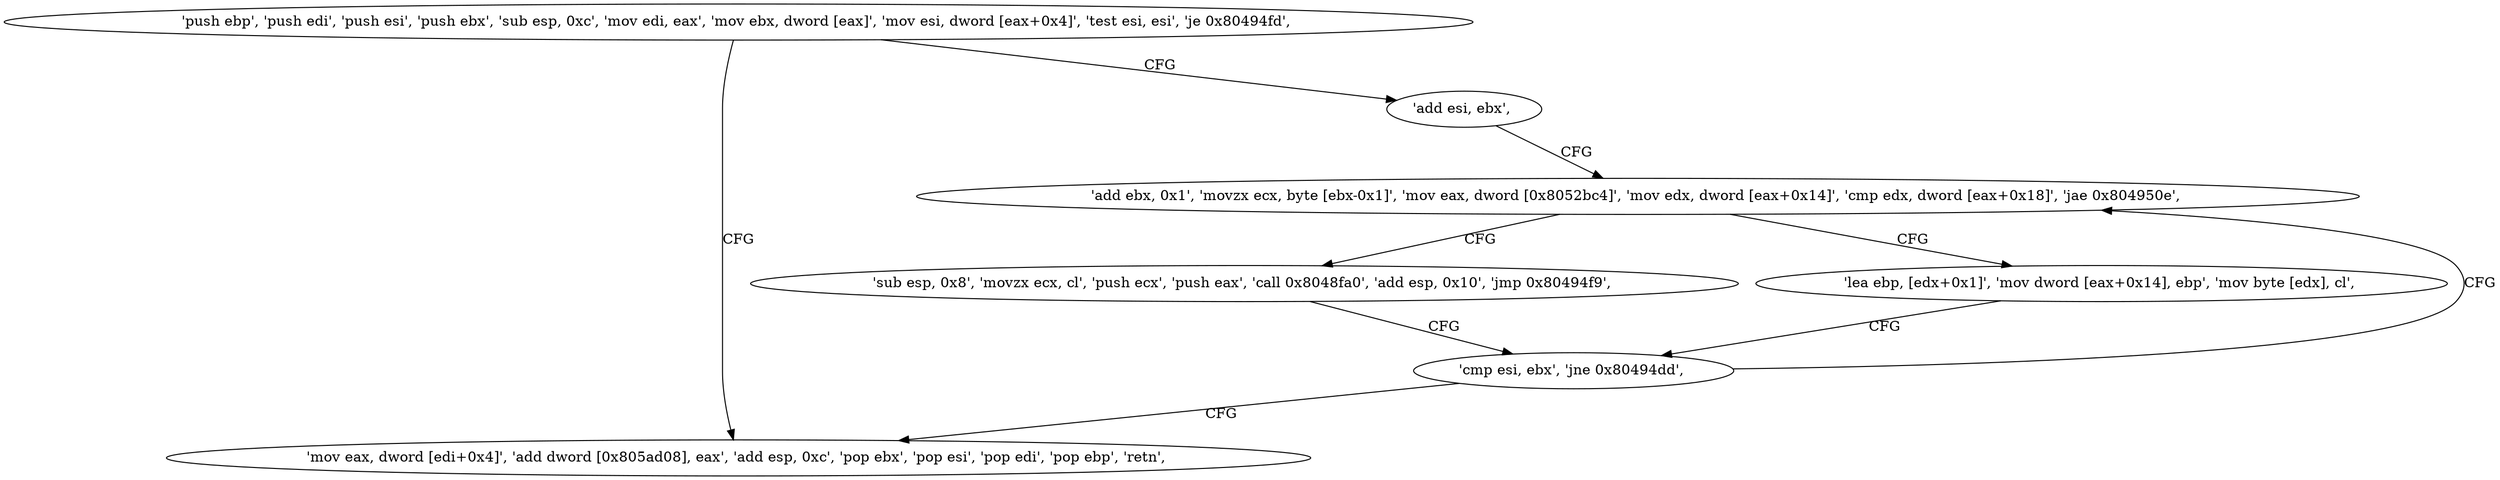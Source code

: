 digraph "func" {
"134517961" [label = "'push ebp', 'push edi', 'push esi', 'push ebx', 'sub esp, 0xc', 'mov edi, eax', 'mov ebx, dword [eax]', 'mov esi, dword [eax+0x4]', 'test esi, esi', 'je 0x80494fd', " ]
"134518013" [label = "'mov eax, dword [edi+0x4]', 'add dword [0x805ad08], eax', 'add esp, 0xc', 'pop ebx', 'pop esi', 'pop edi', 'pop ebp', 'retn', " ]
"134517979" [label = "'add esi, ebx', " ]
"134517981" [label = "'add ebx, 0x1', 'movzx ecx, byte [ebx-0x1]', 'mov eax, dword [0x8052bc4]', 'mov edx, dword [eax+0x14]', 'cmp edx, dword [eax+0x18]', 'jae 0x804950e', " ]
"134518030" [label = "'sub esp, 0x8', 'movzx ecx, cl', 'push ecx', 'push eax', 'call 0x8048fa0', 'add esp, 0x10', 'jmp 0x80494f9', " ]
"134518009" [label = "'cmp esi, ebx', 'jne 0x80494dd', " ]
"134518001" [label = "'lea ebp, [edx+0x1]', 'mov dword [eax+0x14], ebp', 'mov byte [edx], cl', " ]
"134517961" -> "134518013" [ label = "CFG" ]
"134517961" -> "134517979" [ label = "CFG" ]
"134517979" -> "134517981" [ label = "CFG" ]
"134517981" -> "134518030" [ label = "CFG" ]
"134517981" -> "134518001" [ label = "CFG" ]
"134518030" -> "134518009" [ label = "CFG" ]
"134518009" -> "134517981" [ label = "CFG" ]
"134518009" -> "134518013" [ label = "CFG" ]
"134518001" -> "134518009" [ label = "CFG" ]
}
